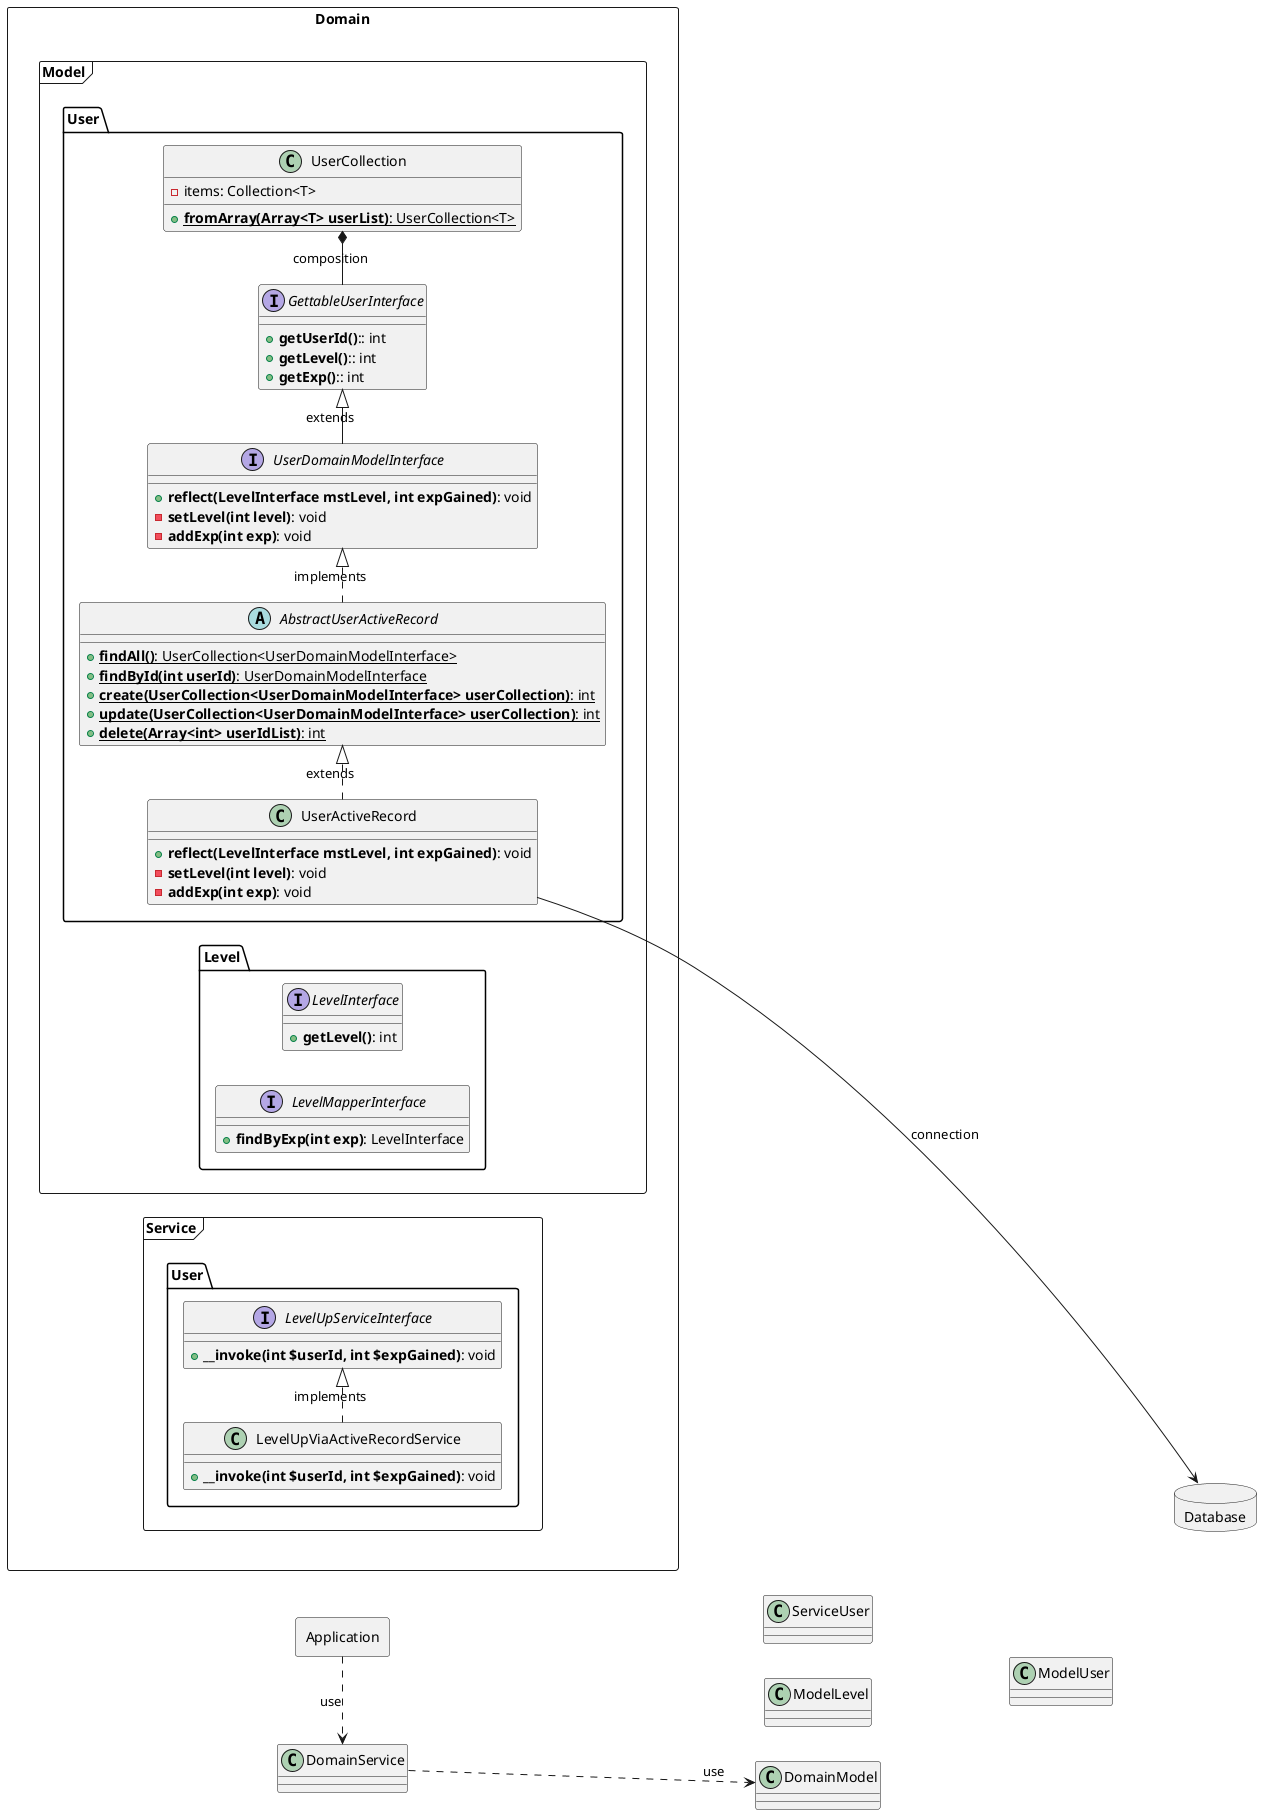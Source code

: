 @startuml
'https://plantuml.com/class-diagram

left to right direction

' 表示用の調整
Application --[hidden]down> ServiceUser
Domain ----[hidden]down> Database

ServiceUser --[hidden]down> ModelUser
ModelLevel --[hidden]down> ModelUser

Application .> DomainService: use
DomainService ..> DomainModel: use

package Application <<Rectangle>> {
}

package Domain <<Rectangle>> {
    package Model as DomainModel <<Frame>> {
        package User as ModelUser <<Folder>> {
            class UserCollection {
                - items: Collection<T>
                + {static} **fromArray(Array<T> userList)**: UserCollection<T>
            }

            interface GettableUserInterface {
                + **getUserId()**:: int
                + **getLevel()**:: int
                + **getExp()**:: int
            }

            interface UserDomainModelInterface {
                + **reflect(LevelInterface mstLevel, int expGained)**: void
                - **setLevel(int level)**: void
                - **addExp(int exp)**: void
            }

            abstract class AbstractUserActiveRecord {
                + {static} **findAll()**: UserCollection<UserDomainModelInterface>
                + {static} **findById(int userId)**: UserDomainModelInterface
                + {static} **create(UserCollection<UserDomainModelInterface> userCollection)**: int
                + {static} **update(UserCollection<UserDomainModelInterface> userCollection)**: int
                + {static} **delete(Array<int> userIdList)**: int
            }

            class UserActiveRecord  {
                + **reflect(LevelInterface mstLevel, int expGained)**: void
                - **setLevel(int level)**: void
                - **addExp(int exp)**: void
            }
        }

        package Level as ModelLevel <<Folder>> {
            interface LevelInterface {
                + **getLevel()**: int
            }

            interface LevelMapperInterface {
                + **findByExp(int exp)**: LevelInterface
            }
        }
    }

    package Service as DomainService <<Frame>> {
        package User as ServiceUser <<Folder>> {
            interface LevelUpServiceInterface {
                + **__invoke(int $userId, int $expGained)**: void
            }

            class LevelUpViaActiveRecordService {
                + **__invoke(int $userId, int $expGained)**: void
            }
        }
    }
}

'サービス / TableDataGateway と同じ
LevelUpViaActiveRecordService .|> LevelUpServiceInterface: implements

'モデルのインターフェース / TableDataGateway と同じ
GettableUserInterface -* UserCollection: composition
UserDomainModelInterface -|> GettableUserInterface: extends

'モデルの具象 / TableDataGateway とは異なる
AbstractUserActiveRecord .|> UserDomainModelInterface: implements
UserActiveRecord .|> AbstractUserActiveRecord: extends

package Database <<Database>> {
}

UserActiveRecord -right-> Database: connection

@enduml
